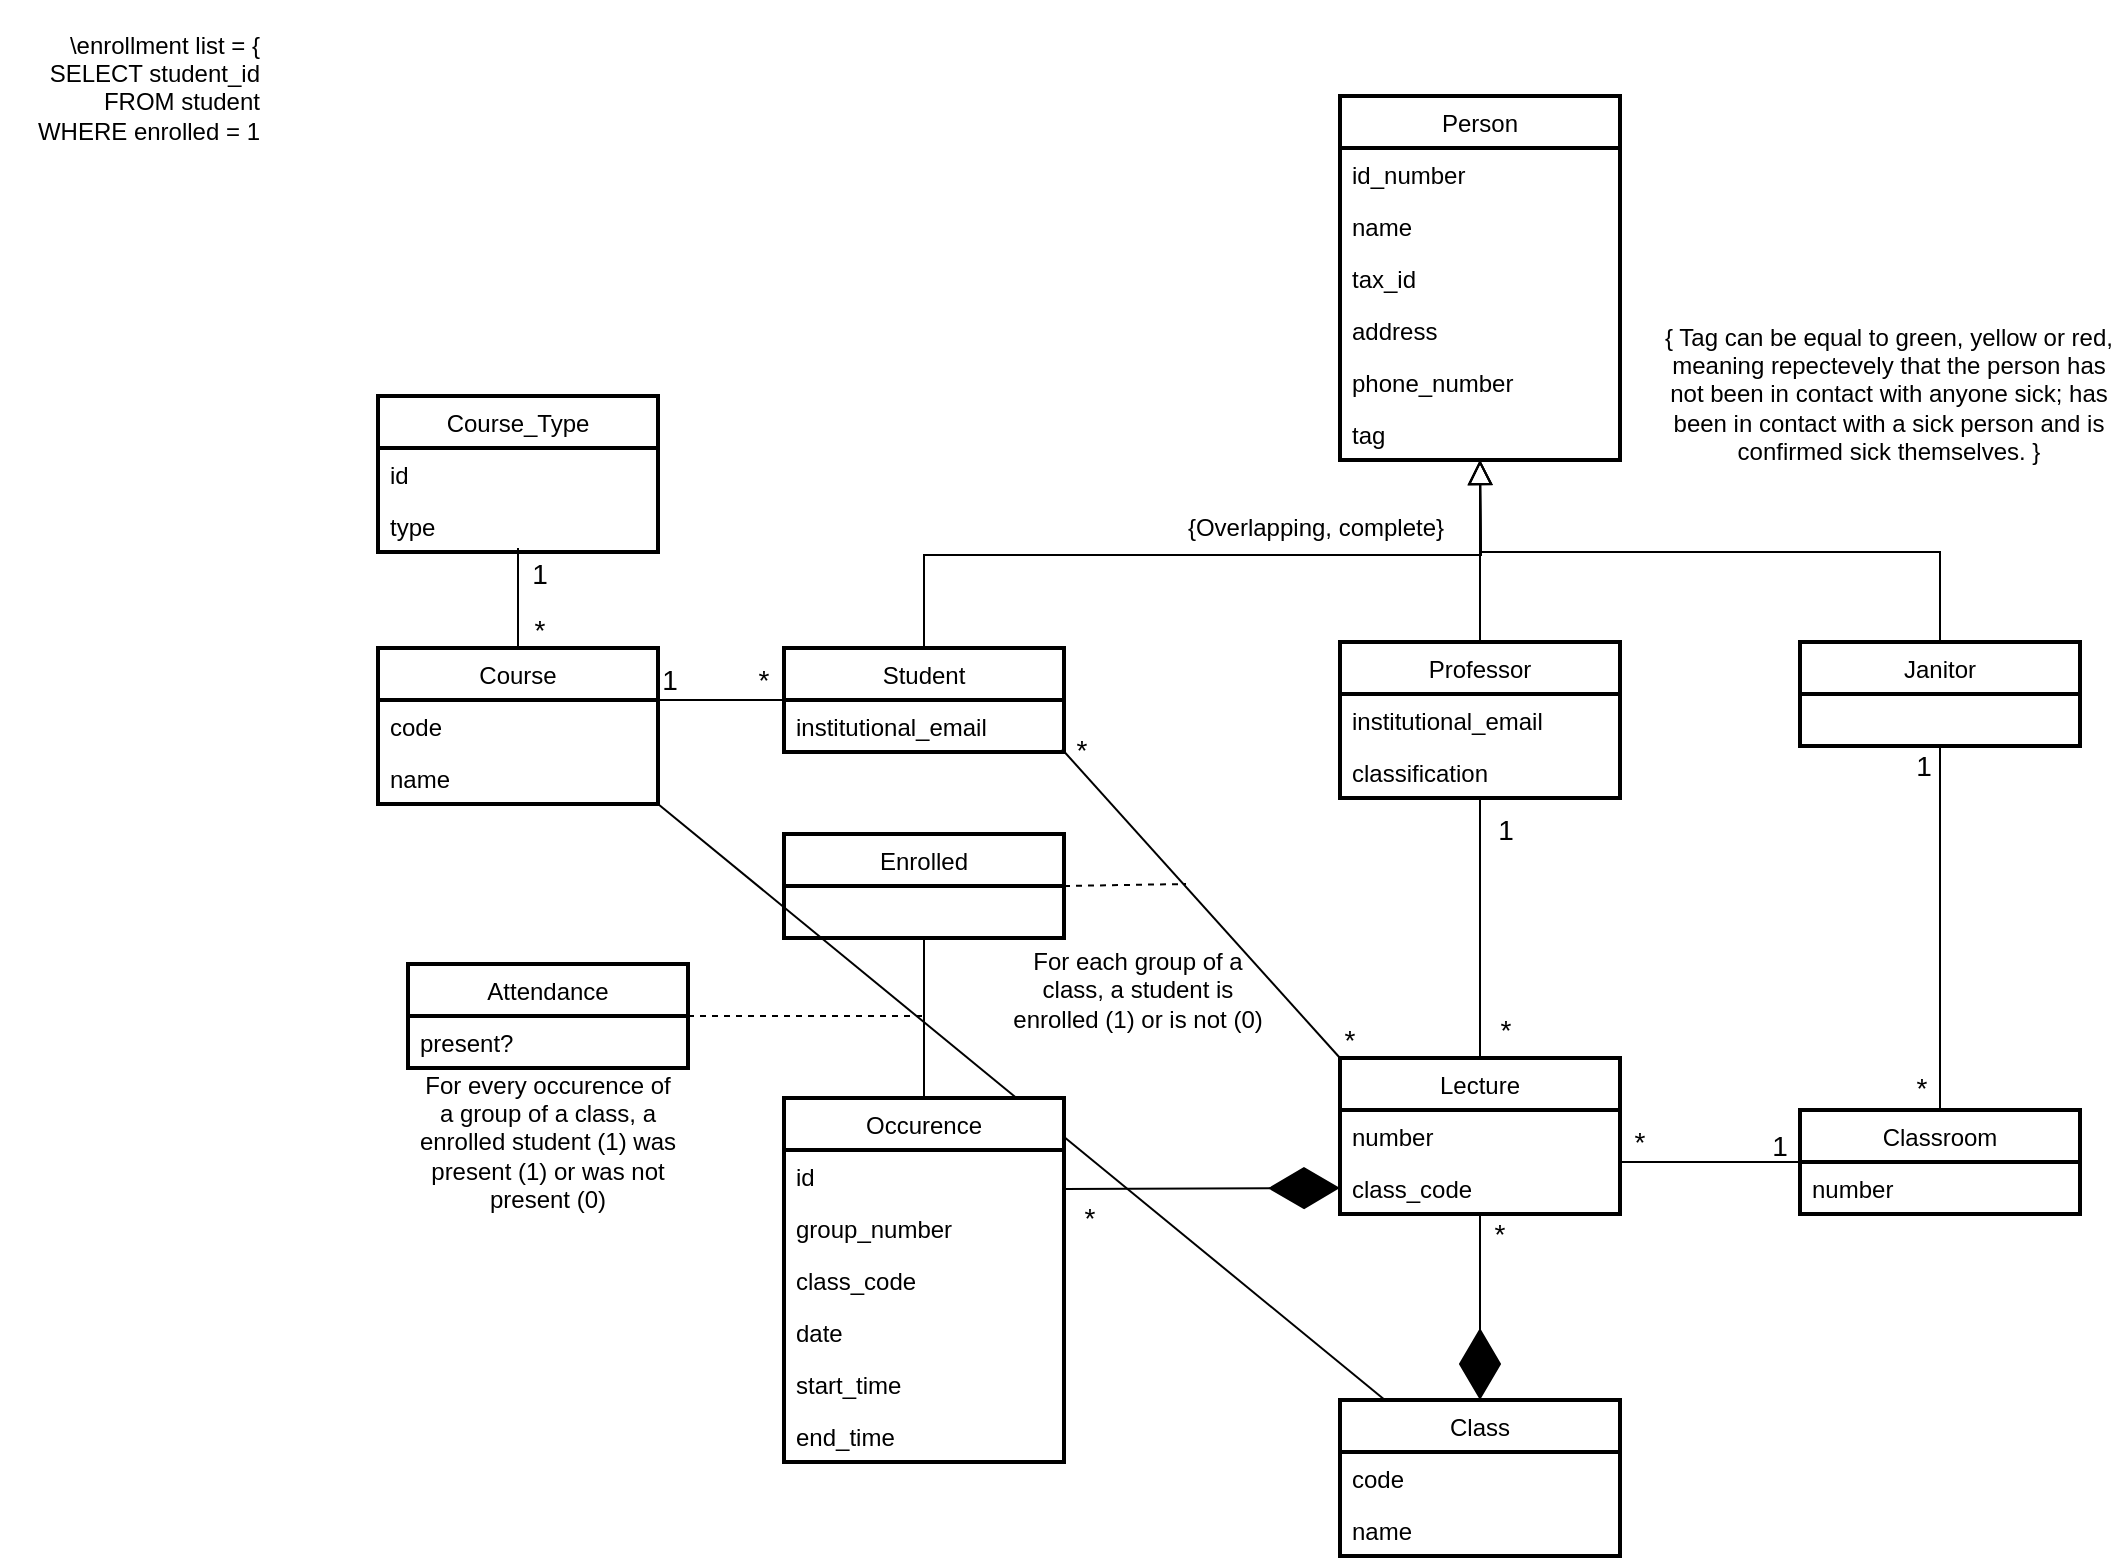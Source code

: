 <mxfile version="13.10.0" type="github">
  <diagram id="4gQbS4W9_8-ZN7xqgv6y" name="Page-1">
    <mxGraphModel dx="1008" dy="517" grid="0" gridSize="10" guides="1" tooltips="1" connect="1" arrows="1" fold="1" page="1" pageScale="1" pageWidth="1169" pageHeight="827" background="#FFFFFF" math="0" shadow="0">
      <root>
        <mxCell id="0" />
        <mxCell id="1" parent="0" />
        <mxCell id="Uuez6IhvMw8X9QOHhNS7-61" style="edgeStyle=none;rounded=0;orthogonalLoop=1;jettySize=auto;html=1;exitX=1;exitY=1;exitDx=0;exitDy=0;endArrow=none;endFill=0;endSize=33;" edge="1" parent="1" source="Uuez6IhvMw8X9QOHhNS7-46" target="wbR98xaUtxmODcnnqOfq-18">
          <mxGeometry relative="1" as="geometry" />
        </mxCell>
        <mxCell id="wbR98xaUtxmODcnnqOfq-1" style="edgeStyle=orthogonalEdgeStyle;rounded=0;orthogonalLoop=1;jettySize=auto;html=1;exitX=0.5;exitY=0;exitDx=0;exitDy=0;endArrow=block;endFill=0;endSize=10;" parent="1" source="wbR98xaUtxmODcnnqOfq-11" edge="1">
          <mxGeometry relative="1" as="geometry">
            <mxPoint x="742" y="242" as="targetPoint" />
          </mxGeometry>
        </mxCell>
        <mxCell id="wbR98xaUtxmODcnnqOfq-2" value="{Overlapping, complete}" style="text;html=1;strokeColor=none;fillColor=none;align=center;verticalAlign=middle;whiteSpace=wrap;rounded=0;" parent="1" vertex="1">
          <mxGeometry x="585" y="266" width="150" height="20" as="geometry" />
        </mxCell>
        <mxCell id="wbR98xaUtxmODcnnqOfq-3" value="Person" style="swimlane;fontStyle=0;childLayout=stackLayout;horizontal=1;startSize=26;horizontalStack=0;resizeParent=1;resizeParentMax=0;resizeLast=0;collapsible=1;marginBottom=0;strokeWidth=2;" parent="1" vertex="1">
          <mxGeometry x="672" y="60" width="140" height="182" as="geometry" />
        </mxCell>
        <mxCell id="wbR98xaUtxmODcnnqOfq-4" value="id_number" style="text;align=left;verticalAlign=top;spacingLeft=4;spacingRight=4;overflow=hidden;rotatable=0;points=[[0,0.5],[1,0.5]];portConstraint=eastwest;" parent="wbR98xaUtxmODcnnqOfq-3" vertex="1">
          <mxGeometry y="26" width="140" height="26" as="geometry" />
        </mxCell>
        <mxCell id="wbR98xaUtxmODcnnqOfq-5" value="name" style="text;align=left;verticalAlign=top;spacingLeft=4;spacingRight=4;overflow=hidden;rotatable=0;points=[[0,0.5],[1,0.5]];portConstraint=eastwest;" parent="wbR98xaUtxmODcnnqOfq-3" vertex="1">
          <mxGeometry y="52" width="140" height="26" as="geometry" />
        </mxCell>
        <mxCell id="wbR98xaUtxmODcnnqOfq-6" value="tax_id" style="text;align=left;verticalAlign=top;spacingLeft=4;spacingRight=4;overflow=hidden;rotatable=0;points=[[0,0.5],[1,0.5]];portConstraint=eastwest;" parent="wbR98xaUtxmODcnnqOfq-3" vertex="1">
          <mxGeometry y="78" width="140" height="26" as="geometry" />
        </mxCell>
        <mxCell id="wbR98xaUtxmODcnnqOfq-7" value="address" style="text;align=left;verticalAlign=top;spacingLeft=4;spacingRight=4;overflow=hidden;rotatable=0;points=[[0,0.5],[1,0.5]];portConstraint=eastwest;" parent="wbR98xaUtxmODcnnqOfq-3" vertex="1">
          <mxGeometry y="104" width="140" height="26" as="geometry" />
        </mxCell>
        <mxCell id="wbR98xaUtxmODcnnqOfq-8" value="phone_number" style="text;align=left;verticalAlign=top;spacingLeft=4;spacingRight=4;overflow=hidden;rotatable=0;points=[[0,0.5],[1,0.5]];portConstraint=eastwest;" parent="wbR98xaUtxmODcnnqOfq-3" vertex="1">
          <mxGeometry y="130" width="140" height="26" as="geometry" />
        </mxCell>
        <mxCell id="wbR98xaUtxmODcnnqOfq-50" value="tag" style="text;align=left;verticalAlign=top;spacingLeft=4;spacingRight=4;overflow=hidden;rotatable=0;points=[[0,0.5],[1,0.5]];portConstraint=eastwest;" parent="wbR98xaUtxmODcnnqOfq-3" vertex="1">
          <mxGeometry y="156" width="140" height="26" as="geometry" />
        </mxCell>
        <mxCell id="wbR98xaUtxmODcnnqOfq-9" style="edgeStyle=orthogonalEdgeStyle;rounded=0;orthogonalLoop=1;jettySize=auto;html=1;exitX=0.5;exitY=0;exitDx=0;exitDy=0;endArrow=block;endFill=0;endSize=10;" parent="1" source="wbR98xaUtxmODcnnqOfq-17" edge="1">
          <mxGeometry relative="1" as="geometry">
            <mxPoint x="742" y="242" as="targetPoint" />
          </mxGeometry>
        </mxCell>
        <mxCell id="wbR98xaUtxmODcnnqOfq-11" value="Student" style="swimlane;fontStyle=0;childLayout=stackLayout;horizontal=1;startSize=26;horizontalStack=0;resizeParent=1;resizeParentMax=0;resizeLast=0;collapsible=1;marginBottom=0;strokeWidth=2;" parent="1" vertex="1">
          <mxGeometry x="394" y="336" width="140" height="52" as="geometry" />
        </mxCell>
        <mxCell id="wbR98xaUtxmODcnnqOfq-12" value="institutional_email" style="text;align=left;verticalAlign=top;spacingLeft=4;spacingRight=4;overflow=hidden;rotatable=0;points=[[0,0.5],[1,0.5]];portConstraint=eastwest;" parent="wbR98xaUtxmODcnnqOfq-11" vertex="1">
          <mxGeometry y="26" width="140" height="26" as="geometry" />
        </mxCell>
        <mxCell id="wbR98xaUtxmODcnnqOfq-13" style="edgeStyle=orthogonalEdgeStyle;rounded=0;orthogonalLoop=1;jettySize=auto;html=1;exitX=0.5;exitY=0;exitDx=0;exitDy=0;endArrow=block;endFill=0;endSize=10;" parent="1" source="wbR98xaUtxmODcnnqOfq-14" edge="1">
          <mxGeometry relative="1" as="geometry">
            <mxPoint x="742" y="242" as="targetPoint" />
          </mxGeometry>
        </mxCell>
        <mxCell id="Uuez6IhvMw8X9QOHhNS7-57" style="edgeStyle=none;rounded=0;orthogonalLoop=1;jettySize=auto;html=1;exitX=0.5;exitY=1;exitDx=0;exitDy=0;entryX=0.5;entryY=0;entryDx=0;entryDy=0;endArrow=none;endFill=0;endSize=33;" edge="1" parent="1" source="wbR98xaUtxmODcnnqOfq-14" target="wbR98xaUtxmODcnnqOfq-21">
          <mxGeometry relative="1" as="geometry" />
        </mxCell>
        <mxCell id="wbR98xaUtxmODcnnqOfq-14" value="Professor" style="swimlane;fontStyle=0;childLayout=stackLayout;horizontal=1;startSize=26;horizontalStack=0;resizeParent=1;resizeParentMax=0;resizeLast=0;collapsible=1;marginBottom=0;strokeWidth=2;" parent="1" vertex="1">
          <mxGeometry x="672" y="333" width="140" height="78" as="geometry" />
        </mxCell>
        <mxCell id="wbR98xaUtxmODcnnqOfq-15" value="institutional_email" style="text;align=left;verticalAlign=top;spacingLeft=4;spacingRight=4;overflow=hidden;rotatable=0;points=[[0,0.5],[1,0.5]];portConstraint=eastwest;" parent="wbR98xaUtxmODcnnqOfq-14" vertex="1">
          <mxGeometry y="26" width="140" height="26" as="geometry" />
        </mxCell>
        <mxCell id="wbR98xaUtxmODcnnqOfq-16" value="classification" style="text;align=left;verticalAlign=top;spacingLeft=4;spacingRight=4;overflow=hidden;rotatable=0;points=[[0,0.5],[1,0.5]];portConstraint=eastwest;" parent="wbR98xaUtxmODcnnqOfq-14" vertex="1">
          <mxGeometry y="52" width="140" height="26" as="geometry" />
        </mxCell>
        <mxCell id="wbR98xaUtxmODcnnqOfq-17" value="Janitor" style="swimlane;fontStyle=0;childLayout=stackLayout;horizontal=1;startSize=26;horizontalStack=0;resizeParent=1;resizeParentMax=0;resizeLast=0;collapsible=1;marginBottom=0;strokeWidth=2;" parent="1" vertex="1">
          <mxGeometry x="902" y="333" width="140" height="52" as="geometry" />
        </mxCell>
        <mxCell id="wbR98xaUtxmODcnnqOfq-18" value="Class" style="swimlane;fontStyle=0;childLayout=stackLayout;horizontal=1;startSize=26;horizontalStack=0;resizeParent=1;resizeParentMax=0;resizeLast=0;collapsible=1;marginBottom=0;strokeWidth=2;" parent="1" vertex="1">
          <mxGeometry x="672" y="712" width="140" height="78" as="geometry" />
        </mxCell>
        <mxCell id="wbR98xaUtxmODcnnqOfq-19" value="code" style="text;align=left;verticalAlign=top;spacingLeft=4;spacingRight=4;overflow=hidden;rotatable=0;points=[[0,0.5],[1,0.5]];portConstraint=eastwest;" parent="wbR98xaUtxmODcnnqOfq-18" vertex="1">
          <mxGeometry y="26" width="140" height="26" as="geometry" />
        </mxCell>
        <mxCell id="wbR98xaUtxmODcnnqOfq-20" value="name" style="text;align=left;verticalAlign=top;spacingLeft=4;spacingRight=4;overflow=hidden;rotatable=0;points=[[0,0.5],[1,0.5]];portConstraint=eastwest;" parent="wbR98xaUtxmODcnnqOfq-18" vertex="1">
          <mxGeometry y="52" width="140" height="26" as="geometry" />
        </mxCell>
        <mxCell id="Uuez6IhvMw8X9QOHhNS7-31" style="edgeStyle=none;rounded=0;orthogonalLoop=1;jettySize=auto;html=1;exitX=0;exitY=0;exitDx=0;exitDy=0;entryX=0.993;entryY=0.947;entryDx=0;entryDy=0;entryPerimeter=0;endArrow=none;endFill=0;endSize=33;" edge="1" parent="1" source="wbR98xaUtxmODcnnqOfq-21" target="wbR98xaUtxmODcnnqOfq-12">
          <mxGeometry relative="1" as="geometry" />
        </mxCell>
        <mxCell id="Uuez6IhvMw8X9QOHhNS7-51" style="edgeStyle=none;rounded=0;orthogonalLoop=1;jettySize=auto;html=1;exitX=0.5;exitY=1;exitDx=0;exitDy=0;entryX=0.5;entryY=0;entryDx=0;entryDy=0;endArrow=diamondThin;endFill=1;endSize=33;" edge="1" parent="1" source="wbR98xaUtxmODcnnqOfq-21" target="wbR98xaUtxmODcnnqOfq-18">
          <mxGeometry relative="1" as="geometry" />
        </mxCell>
        <mxCell id="wbR98xaUtxmODcnnqOfq-21" value="Lecture" style="swimlane;fontStyle=0;childLayout=stackLayout;horizontal=1;startSize=26;horizontalStack=0;resizeParent=1;resizeParentMax=0;resizeLast=0;collapsible=1;marginBottom=0;strokeWidth=2;" parent="1" vertex="1">
          <mxGeometry x="672" y="541" width="140" height="78" as="geometry" />
        </mxCell>
        <mxCell id="wbR98xaUtxmODcnnqOfq-22" value="number" style="text;align=left;verticalAlign=top;spacingLeft=4;spacingRight=4;overflow=hidden;rotatable=0;points=[[0,0.5],[1,0.5]];portConstraint=eastwest;" parent="wbR98xaUtxmODcnnqOfq-21" vertex="1">
          <mxGeometry y="26" width="140" height="26" as="geometry" />
        </mxCell>
        <mxCell id="Uuez6IhvMw8X9QOHhNS7-4" value="class_code" style="text;align=left;verticalAlign=top;spacingLeft=4;spacingRight=4;overflow=hidden;rotatable=0;points=[[0,0.5],[1,0.5]];portConstraint=eastwest;" vertex="1" parent="wbR98xaUtxmODcnnqOfq-21">
          <mxGeometry y="52" width="140" height="26" as="geometry" />
        </mxCell>
        <mxCell id="Uuez6IhvMw8X9QOHhNS7-34" style="edgeStyle=none;rounded=0;orthogonalLoop=1;jettySize=auto;html=1;exitX=0.5;exitY=1;exitDx=0;exitDy=0;entryX=0.5;entryY=0;entryDx=0;entryDy=0;endArrow=none;endFill=0;endSize=33;" edge="1" parent="1" source="wbR98xaUtxmODcnnqOfq-24" target="wbR98xaUtxmODcnnqOfq-38">
          <mxGeometry relative="1" as="geometry" />
        </mxCell>
        <mxCell id="wbR98xaUtxmODcnnqOfq-24" value="Enrolled" style="swimlane;fontStyle=0;childLayout=stackLayout;horizontal=1;startSize=26;horizontalStack=0;resizeParent=1;resizeParentMax=0;resizeLast=0;collapsible=1;marginBottom=0;strokeWidth=2;" parent="1" vertex="1">
          <mxGeometry x="394" y="429" width="140" height="52" as="geometry" />
        </mxCell>
        <mxCell id="wbR98xaUtxmODcnnqOfq-26" value="*" style="text;html=1;strokeColor=none;fillColor=none;align=center;verticalAlign=middle;whiteSpace=wrap;rounded=0;fontSize=14;" parent="1" vertex="1">
          <mxGeometry x="675" y="527" width="4" height="10" as="geometry" />
        </mxCell>
        <mxCell id="wbR98xaUtxmODcnnqOfq-27" style="edgeStyle=none;rounded=0;orthogonalLoop=1;jettySize=auto;html=1;exitX=0;exitY=0.5;exitDx=0;exitDy=0;endArrow=none;endFill=0;entryX=0;entryY=1;entryDx=0;entryDy=0;" parent="1" source="wbR98xaUtxmODcnnqOfq-29" target="wbR98xaUtxmODcnnqOfq-34" edge="1">
          <mxGeometry relative="1" as="geometry">
            <mxPoint x="697" y="620" as="targetPoint" />
          </mxGeometry>
        </mxCell>
        <mxCell id="wbR98xaUtxmODcnnqOfq-28" style="edgeStyle=none;rounded=0;orthogonalLoop=1;jettySize=auto;html=1;exitX=0.5;exitY=0;exitDx=0;exitDy=0;entryX=0.5;entryY=1;entryDx=0;entryDy=0;endArrow=none;endFill=0;fontSize=14;" parent="1" source="wbR98xaUtxmODcnnqOfq-29" target="wbR98xaUtxmODcnnqOfq-17" edge="1">
          <mxGeometry relative="1" as="geometry" />
        </mxCell>
        <mxCell id="wbR98xaUtxmODcnnqOfq-29" value="Classroom" style="swimlane;fontStyle=0;childLayout=stackLayout;horizontal=1;startSize=26;horizontalStack=0;resizeParent=1;resizeParentMax=0;resizeLast=0;collapsible=1;marginBottom=0;strokeWidth=2;" parent="1" vertex="1">
          <mxGeometry x="902" y="567" width="140" height="52" as="geometry" />
        </mxCell>
        <mxCell id="wbR98xaUtxmODcnnqOfq-30" value="number" style="text;align=left;verticalAlign=top;spacingLeft=4;spacingRight=4;overflow=hidden;rotatable=0;points=[[0,0.5],[1,0.5]];portConstraint=eastwest;" parent="wbR98xaUtxmODcnnqOfq-29" vertex="1">
          <mxGeometry y="26" width="140" height="26" as="geometry" />
        </mxCell>
        <mxCell id="wbR98xaUtxmODcnnqOfq-31" value="1" style="text;html=1;strokeColor=none;fillColor=none;align=center;verticalAlign=middle;whiteSpace=wrap;rounded=0;fontSize=14;" parent="1" vertex="1">
          <mxGeometry x="954" y="385" width="20" height="20" as="geometry" />
        </mxCell>
        <mxCell id="wbR98xaUtxmODcnnqOfq-32" value="*" style="text;html=1;strokeColor=none;fillColor=none;align=center;verticalAlign=middle;whiteSpace=wrap;rounded=0;fontSize=14;" parent="1" vertex="1">
          <mxGeometry x="953" y="546" width="20" height="20" as="geometry" />
        </mxCell>
        <mxCell id="wbR98xaUtxmODcnnqOfq-33" value="1" style="text;html=1;strokeColor=none;fillColor=none;align=center;verticalAlign=middle;whiteSpace=wrap;rounded=0;fontSize=14;" parent="1" vertex="1">
          <mxGeometry x="882" y="575" width="20" height="20" as="geometry" />
        </mxCell>
        <mxCell id="wbR98xaUtxmODcnnqOfq-34" value="*" style="text;html=1;strokeColor=none;fillColor=none;align=center;verticalAlign=middle;whiteSpace=wrap;rounded=0;fontSize=14;" parent="1" vertex="1">
          <mxGeometry x="812" y="573" width="20" height="20" as="geometry" />
        </mxCell>
        <mxCell id="wbR98xaUtxmODcnnqOfq-36" value="*" style="text;html=1;strokeColor=none;fillColor=none;align=center;verticalAlign=middle;whiteSpace=wrap;rounded=0;fontSize=14;" parent="1" vertex="1">
          <mxGeometry x="742" y="619" width="20" height="20" as="geometry" />
        </mxCell>
        <mxCell id="wbR98xaUtxmODcnnqOfq-37" style="edgeStyle=none;rounded=0;orthogonalLoop=1;jettySize=auto;html=1;exitX=1;exitY=0.25;exitDx=0;exitDy=0;endArrow=diamondThin;endFill=1;fontSize=14;endSize=33;entryX=0;entryY=0.5;entryDx=0;entryDy=0;" parent="1" source="wbR98xaUtxmODcnnqOfq-38" target="Uuez6IhvMw8X9QOHhNS7-4" edge="1">
          <mxGeometry relative="1" as="geometry">
            <mxPoint x="626" y="623" as="targetPoint" />
          </mxGeometry>
        </mxCell>
        <mxCell id="wbR98xaUtxmODcnnqOfq-38" value="Occurence" style="swimlane;fontStyle=0;childLayout=stackLayout;horizontal=1;startSize=26;horizontalStack=0;resizeParent=1;resizeParentMax=0;resizeLast=0;collapsible=1;marginBottom=0;strokeWidth=2;" parent="1" vertex="1">
          <mxGeometry x="394" y="561" width="140" height="182" as="geometry" />
        </mxCell>
        <mxCell id="wbR98xaUtxmODcnnqOfq-39" value="id" style="text;align=left;verticalAlign=top;spacingLeft=4;spacingRight=4;overflow=hidden;rotatable=0;points=[[0,0.5],[1,0.5]];portConstraint=eastwest;backgroundOutline=0;perimeterSpacing=4;" parent="wbR98xaUtxmODcnnqOfq-38" vertex="1">
          <mxGeometry y="26" width="140" height="26" as="geometry" />
        </mxCell>
        <mxCell id="wbR98xaUtxmODcnnqOfq-42" value="group_number" style="text;align=left;verticalAlign=top;spacingLeft=4;spacingRight=4;overflow=hidden;rotatable=0;points=[[0,0.5],[1,0.5]];portConstraint=eastwest;backgroundOutline=0;perimeterSpacing=4;" parent="wbR98xaUtxmODcnnqOfq-38" vertex="1">
          <mxGeometry y="52" width="140" height="26" as="geometry" />
        </mxCell>
        <mxCell id="Uuez6IhvMw8X9QOHhNS7-5" value="class_code" style="text;align=left;verticalAlign=top;spacingLeft=4;spacingRight=4;overflow=hidden;rotatable=0;points=[[0,0.5],[1,0.5]];portConstraint=eastwest;backgroundOutline=0;perimeterSpacing=4;" vertex="1" parent="wbR98xaUtxmODcnnqOfq-38">
          <mxGeometry y="78" width="140" height="26" as="geometry" />
        </mxCell>
        <mxCell id="wbR98xaUtxmODcnnqOfq-40" value="date" style="text;align=left;verticalAlign=top;spacingLeft=4;spacingRight=4;overflow=hidden;rotatable=0;points=[[0,0.5],[1,0.5]];portConstraint=eastwest;backgroundOutline=0;perimeterSpacing=4;" parent="wbR98xaUtxmODcnnqOfq-38" vertex="1">
          <mxGeometry y="104" width="140" height="26" as="geometry" />
        </mxCell>
        <mxCell id="wbR98xaUtxmODcnnqOfq-41" value="start_time" style="text;align=left;verticalAlign=top;spacingLeft=4;spacingRight=4;overflow=hidden;rotatable=0;points=[[0,0.5],[1,0.5]];portConstraint=eastwest;backgroundOutline=0;perimeterSpacing=4;" parent="wbR98xaUtxmODcnnqOfq-38" vertex="1">
          <mxGeometry y="130" width="140" height="26" as="geometry" />
        </mxCell>
        <mxCell id="Uuez6IhvMw8X9QOHhNS7-3" value="end_time" style="text;align=left;verticalAlign=top;spacingLeft=4;spacingRight=4;overflow=hidden;rotatable=0;points=[[0,0.5],[1,0.5]];portConstraint=eastwest;backgroundOutline=0;perimeterSpacing=4;" vertex="1" parent="wbR98xaUtxmODcnnqOfq-38">
          <mxGeometry y="156" width="140" height="26" as="geometry" />
        </mxCell>
        <mxCell id="wbR98xaUtxmODcnnqOfq-43" value="*" style="text;html=1;strokeColor=none;fillColor=none;align=center;verticalAlign=middle;whiteSpace=wrap;rounded=0;fontSize=14;" parent="1" vertex="1">
          <mxGeometry x="545" y="616" width="4" height="10" as="geometry" />
        </mxCell>
        <mxCell id="Uuez6IhvMw8X9QOHhNS7-38" style="edgeStyle=none;rounded=0;orthogonalLoop=1;jettySize=auto;html=1;exitX=1;exitY=0.5;exitDx=0;exitDy=0;endArrow=none;endFill=0;endSize=33;dashed=1;" edge="1" parent="1" source="wbR98xaUtxmODcnnqOfq-47">
          <mxGeometry relative="1" as="geometry">
            <mxPoint x="464.766" y="520" as="targetPoint" />
          </mxGeometry>
        </mxCell>
        <mxCell id="wbR98xaUtxmODcnnqOfq-47" value="Attendance" style="swimlane;fontStyle=0;childLayout=stackLayout;horizontal=1;startSize=26;horizontalStack=0;resizeParent=1;resizeParentMax=0;resizeLast=0;collapsible=1;marginBottom=0;strokeWidth=2;" parent="1" vertex="1">
          <mxGeometry x="206" y="494" width="140" height="52" as="geometry" />
        </mxCell>
        <mxCell id="wbR98xaUtxmODcnnqOfq-48" value="present?" style="text;align=left;verticalAlign=top;spacingLeft=4;spacingRight=4;overflow=hidden;rotatable=0;points=[[0,0.5],[1,0.5]];portConstraint=eastwest;" parent="wbR98xaUtxmODcnnqOfq-47" vertex="1">
          <mxGeometry y="26" width="140" height="26" as="geometry" />
        </mxCell>
        <mxCell id="Uuez6IhvMw8X9QOHhNS7-7" value="{ Tag can be equal to green, yellow or red, meaning repectevely that the&amp;nbsp;person has not been in contact with anyone sick; has been in contact with a sick person and is confirmed sick themselves. }" style="text;html=1;strokeColor=none;fillColor=none;align=center;verticalAlign=middle;whiteSpace=wrap;rounded=0;" vertex="1" parent="1">
          <mxGeometry x="829" y="183" width="235" height="51" as="geometry" />
        </mxCell>
        <mxCell id="Uuez6IhvMw8X9QOHhNS7-29" value="For each group of a class, a student is enrolled (1) or is not (0)" style="text;html=1;strokeColor=none;fillColor=none;align=center;verticalAlign=middle;whiteSpace=wrap;rounded=0;" vertex="1" parent="1">
          <mxGeometry x="505" y="481" width="132" height="51" as="geometry" />
        </mxCell>
        <mxCell id="Uuez6IhvMw8X9QOHhNS7-32" value="" style="endArrow=none;dashed=1;html=1;exitX=1;exitY=0.5;exitDx=0;exitDy=0;" edge="1" parent="1" source="wbR98xaUtxmODcnnqOfq-24">
          <mxGeometry width="50" height="50" relative="1" as="geometry">
            <mxPoint x="555" y="504" as="sourcePoint" />
            <mxPoint x="595" y="454" as="targetPoint" />
          </mxGeometry>
        </mxCell>
        <mxCell id="Uuez6IhvMw8X9QOHhNS7-35" value="*" style="text;html=1;strokeColor=none;fillColor=none;align=center;verticalAlign=middle;whiteSpace=wrap;rounded=0;fontSize=14;" vertex="1" parent="1">
          <mxGeometry x="541" y="382" width="4" height="10" as="geometry" />
        </mxCell>
        <mxCell id="Uuez6IhvMw8X9QOHhNS7-37" value="For every occurence of a group of a class, a enrolled student (1) was present (1) or was not present (0)" style="text;html=1;strokeColor=none;fillColor=none;align=center;verticalAlign=middle;whiteSpace=wrap;rounded=0;" vertex="1" parent="1">
          <mxGeometry x="210" y="557.5" width="132" height="51" as="geometry" />
        </mxCell>
        <mxCell id="Uuez6IhvMw8X9QOHhNS7-39" style="edgeStyle=orthogonalEdgeStyle;rounded=0;orthogonalLoop=1;jettySize=auto;html=1;endArrow=none;endFill=0;" edge="1" parent="1">
          <mxGeometry relative="1" as="geometry">
            <mxPoint x="394" y="362" as="sourcePoint" />
            <mxPoint x="326" y="362" as="targetPoint" />
          </mxGeometry>
        </mxCell>
        <mxCell id="Uuez6IhvMw8X9QOHhNS7-40" value="Course_Type" style="swimlane;fontStyle=0;childLayout=stackLayout;horizontal=1;startSize=26;horizontalStack=0;resizeParent=1;resizeParentMax=0;resizeLast=0;collapsible=1;marginBottom=0;strokeWidth=2;" vertex="1" parent="1">
          <mxGeometry x="191" y="210" width="140" height="78" as="geometry" />
        </mxCell>
        <mxCell id="Uuez6IhvMw8X9QOHhNS7-41" value="id" style="text;align=left;verticalAlign=top;spacingLeft=4;spacingRight=4;overflow=hidden;rotatable=0;points=[[0,0.5],[1,0.5]];portConstraint=eastwest;" vertex="1" parent="Uuez6IhvMw8X9QOHhNS7-40">
          <mxGeometry y="26" width="140" height="26" as="geometry" />
        </mxCell>
        <mxCell id="Uuez6IhvMw8X9QOHhNS7-42" value="type" style="text;align=left;verticalAlign=top;spacingLeft=4;spacingRight=4;overflow=hidden;rotatable=0;points=[[0,0.5],[1,0.5]];portConstraint=eastwest;" vertex="1" parent="Uuez6IhvMw8X9QOHhNS7-40">
          <mxGeometry y="52" width="140" height="26" as="geometry" />
        </mxCell>
        <mxCell id="Uuez6IhvMw8X9QOHhNS7-43" value="*" style="text;html=1;strokeColor=none;fillColor=none;align=center;verticalAlign=middle;whiteSpace=wrap;rounded=0;fontSize=14;" vertex="1" parent="1">
          <mxGeometry x="382" y="347" width="4" height="10" as="geometry" />
        </mxCell>
        <mxCell id="Uuez6IhvMw8X9QOHhNS7-44" value="1" style="text;html=1;strokeColor=none;fillColor=none;align=center;verticalAlign=middle;whiteSpace=wrap;rounded=0;fontSize=14;" vertex="1" parent="1">
          <mxGeometry x="335" y="347" width="4" height="10" as="geometry" />
        </mxCell>
        <mxCell id="Uuez6IhvMw8X9QOHhNS7-45" style="rounded=0;orthogonalLoop=1;jettySize=auto;html=1;exitX=0.5;exitY=0;exitDx=0;exitDy=0;endArrow=none;endFill=0;" edge="1" parent="1" source="Uuez6IhvMw8X9QOHhNS7-46">
          <mxGeometry relative="1" as="geometry">
            <mxPoint x="261" y="286" as="targetPoint" />
          </mxGeometry>
        </mxCell>
        <mxCell id="Uuez6IhvMw8X9QOHhNS7-46" value="Course" style="swimlane;fontStyle=0;childLayout=stackLayout;horizontal=1;startSize=26;horizontalStack=0;resizeParent=1;resizeParentMax=0;resizeLast=0;collapsible=1;marginBottom=0;strokeWidth=2;" vertex="1" parent="1">
          <mxGeometry x="191" y="336" width="140" height="78" as="geometry" />
        </mxCell>
        <mxCell id="Uuez6IhvMw8X9QOHhNS7-47" value="code" style="text;align=left;verticalAlign=top;spacingLeft=4;spacingRight=4;overflow=hidden;rotatable=0;points=[[0,0.5],[1,0.5]];portConstraint=eastwest;" vertex="1" parent="Uuez6IhvMw8X9QOHhNS7-46">
          <mxGeometry y="26" width="140" height="26" as="geometry" />
        </mxCell>
        <mxCell id="Uuez6IhvMw8X9QOHhNS7-48" value="name" style="text;align=left;verticalAlign=top;spacingLeft=4;spacingRight=4;overflow=hidden;rotatable=0;points=[[0,0.5],[1,0.5]];portConstraint=eastwest;" vertex="1" parent="Uuez6IhvMw8X9QOHhNS7-46">
          <mxGeometry y="52" width="140" height="26" as="geometry" />
        </mxCell>
        <mxCell id="Uuez6IhvMw8X9QOHhNS7-49" value="1" style="text;html=1;strokeColor=none;fillColor=none;align=center;verticalAlign=middle;whiteSpace=wrap;rounded=0;fontSize=14;" vertex="1" parent="1">
          <mxGeometry x="270" y="294" width="4" height="10" as="geometry" />
        </mxCell>
        <mxCell id="Uuez6IhvMw8X9QOHhNS7-50" value="*" style="text;html=1;strokeColor=none;fillColor=none;align=center;verticalAlign=middle;whiteSpace=wrap;rounded=0;fontSize=14;" vertex="1" parent="1">
          <mxGeometry x="270" y="322" width="4" height="10" as="geometry" />
        </mxCell>
        <mxCell id="Uuez6IhvMw8X9QOHhNS7-56" value="\enrollment list = {&lt;br&gt;SELECT student_id&lt;br&gt;FROM student&lt;br&gt;&lt;span&gt;WHERE enrolled = 1&lt;/span&gt;&lt;br&gt;&lt;div&gt;&lt;span&gt;&amp;nbsp;&lt;/span&gt;&lt;/div&gt;" style="text;html=1;strokeColor=none;fillColor=none;align=right;verticalAlign=middle;whiteSpace=wrap;rounded=0;" vertex="1" parent="1">
          <mxGeometry x="2" y="12" width="132" height="101" as="geometry" />
        </mxCell>
        <mxCell id="Uuez6IhvMw8X9QOHhNS7-58" value="1" style="text;html=1;strokeColor=none;fillColor=none;align=center;verticalAlign=middle;whiteSpace=wrap;rounded=0;fontSize=14;" vertex="1" parent="1">
          <mxGeometry x="745" y="417" width="20" height="20" as="geometry" />
        </mxCell>
        <mxCell id="Uuez6IhvMw8X9QOHhNS7-59" value="*" style="text;html=1;strokeColor=none;fillColor=none;align=center;verticalAlign=middle;whiteSpace=wrap;rounded=0;fontSize=14;" vertex="1" parent="1">
          <mxGeometry x="745" y="517" width="20" height="20" as="geometry" />
        </mxCell>
      </root>
    </mxGraphModel>
  </diagram>
</mxfile>
